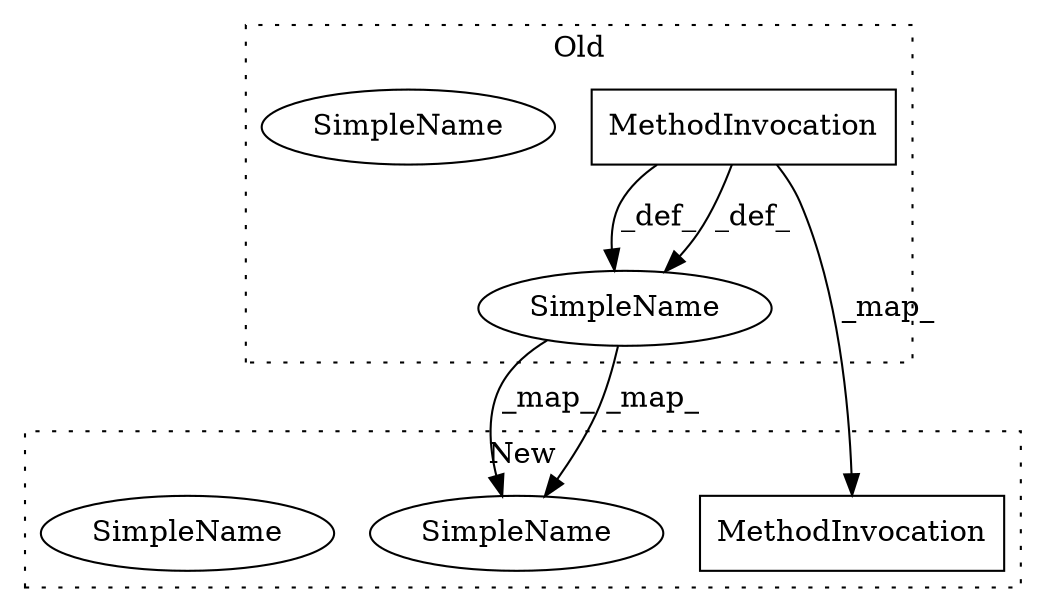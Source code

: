 digraph G {
subgraph cluster0 {
1 [label="MethodInvocation" a="32" s="649,659" l="6,1" shape="box"];
5 [label="SimpleName" a="42" s="3611" l="15" shape="ellipse"];
6 [label="SimpleName" a="42" s="3611" l="15" shape="ellipse"];
label = "Old";
style="dotted";
}
subgraph cluster1 {
2 [label="MethodInvocation" a="32" s="793,804" l="7,1" shape="box"];
3 [label="SimpleName" a="42" s="3622" l="15" shape="ellipse"];
4 [label="SimpleName" a="42" s="3622" l="15" shape="ellipse"];
label = "New";
style="dotted";
}
1 -> 5 [label="_def_"];
1 -> 2 [label="_map_"];
1 -> 5 [label="_def_"];
5 -> 3 [label="_map_"];
5 -> 3 [label="_map_"];
}